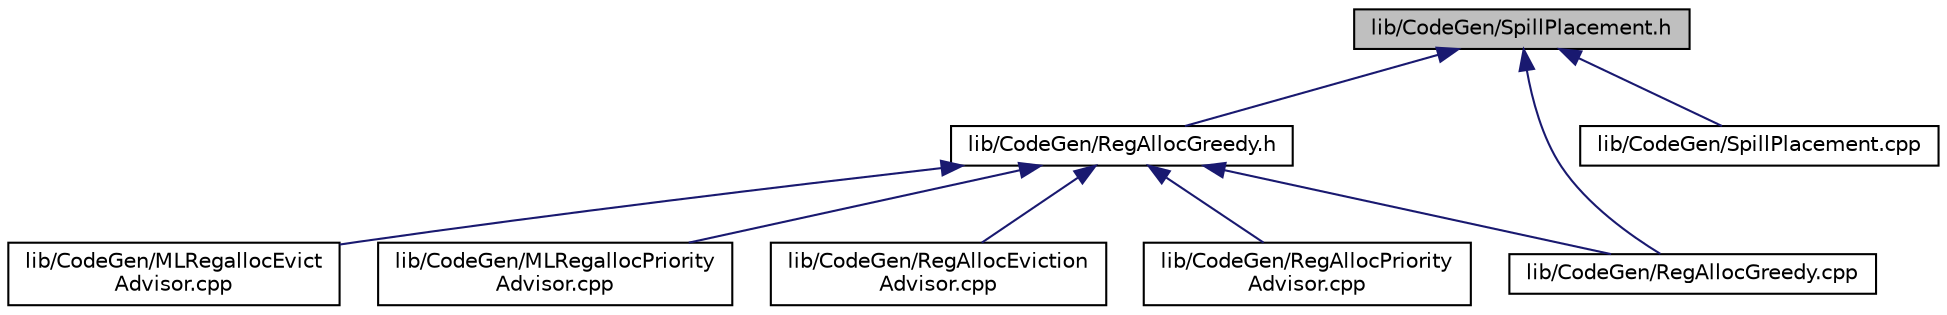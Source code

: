 digraph "lib/CodeGen/SpillPlacement.h"
{
 // LATEX_PDF_SIZE
  bgcolor="transparent";
  edge [fontname="Helvetica",fontsize="10",labelfontname="Helvetica",labelfontsize="10"];
  node [fontname="Helvetica",fontsize="10",shape=record];
  Node1 [label="lib/CodeGen/SpillPlacement.h",height=0.2,width=0.4,color="black", fillcolor="grey75", style="filled", fontcolor="black",tooltip=" "];
  Node1 -> Node2 [dir="back",color="midnightblue",fontsize="10",style="solid",fontname="Helvetica"];
  Node2 [label="lib/CodeGen/RegAllocGreedy.h",height=0.2,width=0.4,color="black",URL="$RegAllocGreedy_8h.html",tooltip=" "];
  Node2 -> Node3 [dir="back",color="midnightblue",fontsize="10",style="solid",fontname="Helvetica"];
  Node3 [label="lib/CodeGen/MLRegallocEvict\lAdvisor.cpp",height=0.2,width=0.4,color="black",URL="$MLRegallocEvictAdvisor_8cpp.html",tooltip=" "];
  Node2 -> Node4 [dir="back",color="midnightblue",fontsize="10",style="solid",fontname="Helvetica"];
  Node4 [label="lib/CodeGen/MLRegallocPriority\lAdvisor.cpp",height=0.2,width=0.4,color="black",URL="$MLRegallocPriorityAdvisor_8cpp.html",tooltip=" "];
  Node2 -> Node5 [dir="back",color="midnightblue",fontsize="10",style="solid",fontname="Helvetica"];
  Node5 [label="lib/CodeGen/RegAllocEviction\lAdvisor.cpp",height=0.2,width=0.4,color="black",URL="$RegAllocEvictionAdvisor_8cpp.html",tooltip=" "];
  Node2 -> Node6 [dir="back",color="midnightblue",fontsize="10",style="solid",fontname="Helvetica"];
  Node6 [label="lib/CodeGen/RegAllocGreedy.cpp",height=0.2,width=0.4,color="black",URL="$RegAllocGreedy_8cpp.html",tooltip=" "];
  Node2 -> Node7 [dir="back",color="midnightblue",fontsize="10",style="solid",fontname="Helvetica"];
  Node7 [label="lib/CodeGen/RegAllocPriority\lAdvisor.cpp",height=0.2,width=0.4,color="black",URL="$RegAllocPriorityAdvisor_8cpp.html",tooltip=" "];
  Node1 -> Node6 [dir="back",color="midnightblue",fontsize="10",style="solid",fontname="Helvetica"];
  Node1 -> Node8 [dir="back",color="midnightblue",fontsize="10",style="solid",fontname="Helvetica"];
  Node8 [label="lib/CodeGen/SpillPlacement.cpp",height=0.2,width=0.4,color="black",URL="$SpillPlacement_8cpp.html",tooltip=" "];
}
